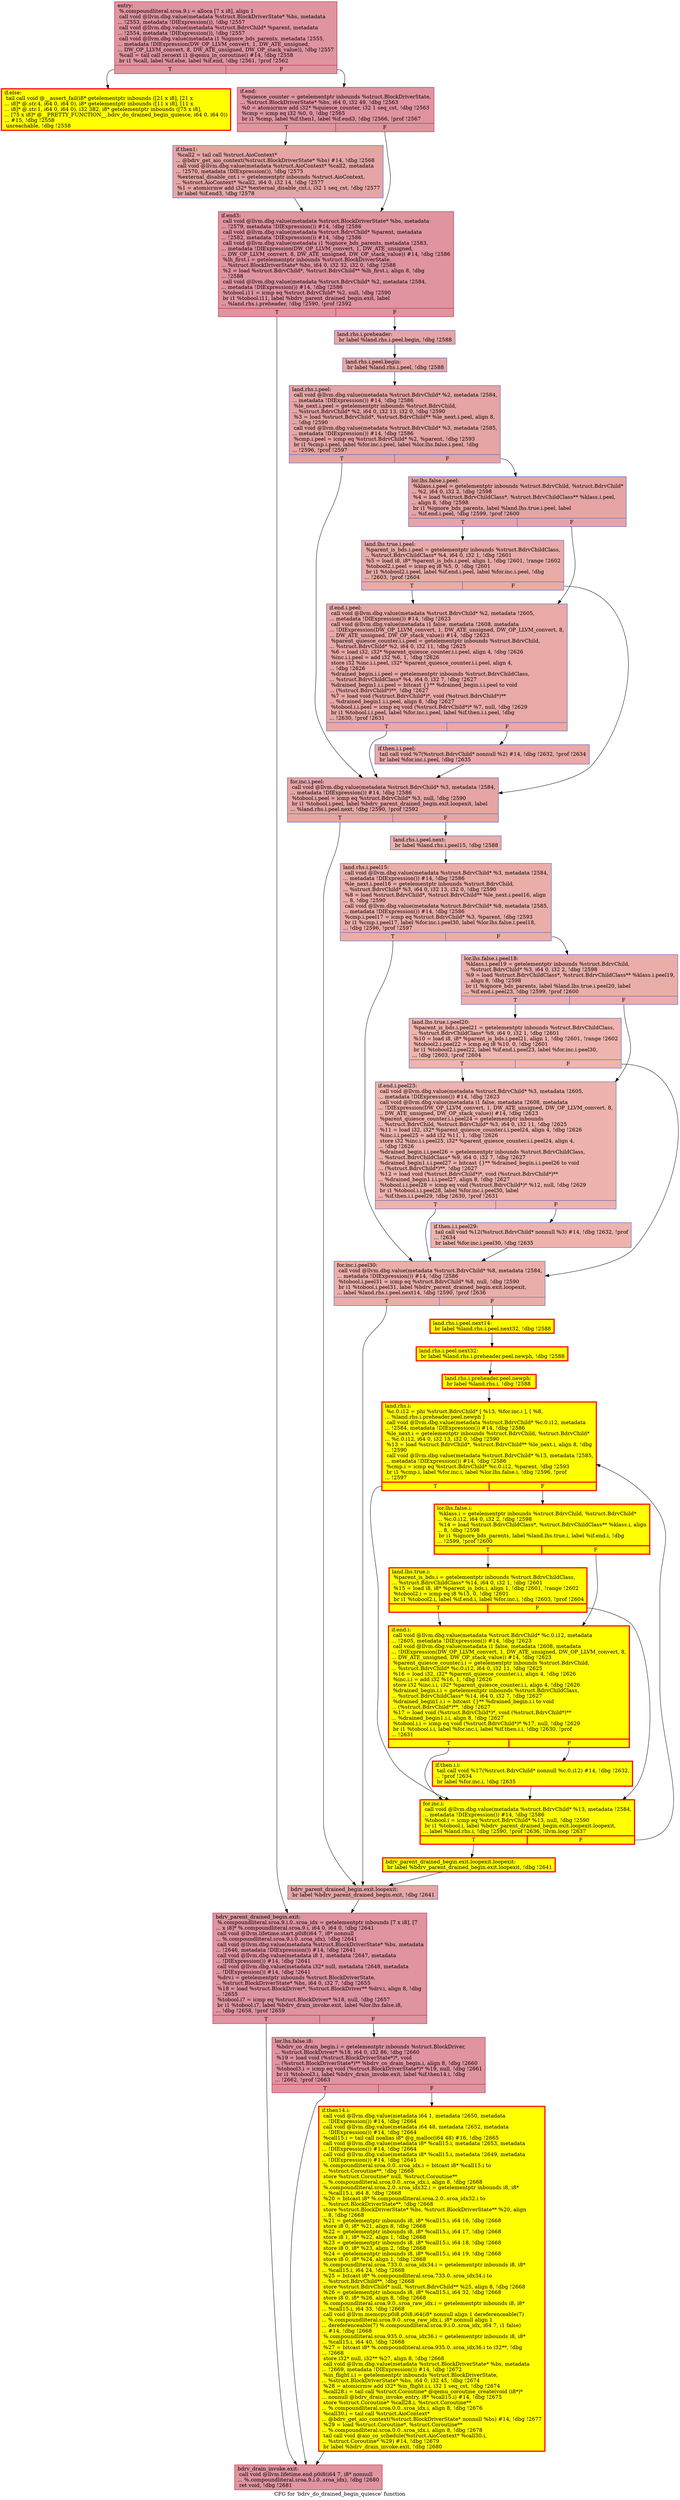 digraph "CFG for 'bdrv_do_drained_begin_quiesce' function" {
	label="CFG for 'bdrv_do_drained_begin_quiesce' function";

	Node0x55cda42c41b0 [shape=record,color="#b70d28ff", style=filled, fillcolor="#b70d2870",label="{entry:\l  %.compoundliteral.sroa.9.i = alloca [7 x i8], align 1\l  call void @llvm.dbg.value(metadata %struct.BlockDriverState* %bs, metadata\l... !2553, metadata !DIExpression()), !dbg !2557\l  call void @llvm.dbg.value(metadata %struct.BdrvChild* %parent, metadata\l... !2554, metadata !DIExpression()), !dbg !2557\l  call void @llvm.dbg.value(metadata i1 %ignore_bds_parents, metadata !2555,\l... metadata !DIExpression(DW_OP_LLVM_convert, 1, DW_ATE_unsigned,\l... DW_OP_LLVM_convert, 8, DW_ATE_unsigned, DW_OP_stack_value)), !dbg !2557\l  %call = tail call zeroext i1 @qemu_in_coroutine() #14, !dbg !2558\l  br i1 %call, label %if.else, label %if.end, !dbg !2561, !prof !2562\l|{<s0>T|<s1>F}}"];
	Node0x55cda42c41b0:s0 -> Node0x55cda42c33e0;
	Node0x55cda42c41b0:s1 -> Node0x55cda42c3370;
	Node0x55cda42c33e0 [shape=record,penwidth=3.0, style="filled", color="red", fillcolor="yellow",label="{if.else:                                          \l  tail call void @__assert_fail(i8* getelementptr inbounds ([21 x i8], [21 x\l... i8]* @.str.4, i64 0, i64 0), i8* getelementptr inbounds ([11 x i8], [11 x\l... i8]* @.str.1, i64 0, i64 0), i32 382, i8* getelementptr inbounds ([75 x i8],\l... [75 x i8]* @__PRETTY_FUNCTION__.bdrv_do_drained_begin_quiesce, i64 0, i64 0))\l... #15, !dbg !2558\l  unreachable, !dbg !2558\l}"];
	Node0x55cda42c3370 [shape=record,color="#b70d28ff", style=filled, fillcolor="#b70d2870",label="{if.end:                                           \l  %quiesce_counter = getelementptr inbounds %struct.BlockDriverState,\l... %struct.BlockDriverState* %bs, i64 0, i32 49, !dbg !2563\l  %0 = atomicrmw add i32* %quiesce_counter, i32 1 seq_cst, !dbg !2563\l  %cmp = icmp eq i32 %0, 0, !dbg !2565\l  br i1 %cmp, label %if.then1, label %if.end3, !dbg !2566, !prof !2567\l|{<s0>T|<s1>F}}"];
	Node0x55cda42c3370:s0 -> Node0x55cda42c3d10;
	Node0x55cda42c3370:s1 -> Node0x55cda42c3710;
	Node0x55cda42c3d10 [shape=record,color="#3d50c3ff", style=filled, fillcolor="#c5333470",label="{if.then1:                                         \l  %call2 = tail call %struct.AioContext*\l... @bdrv_get_aio_context(%struct.BlockDriverState* %bs) #14, !dbg !2568\l  call void @llvm.dbg.value(metadata %struct.AioContext* %call2, metadata\l... !2570, metadata !DIExpression()), !dbg !2575\l  %external_disable_cnt.i = getelementptr inbounds %struct.AioContext,\l... %struct.AioContext* %call2, i64 0, i32 14, !dbg !2577\l  %1 = atomicrmw add i32* %external_disable_cnt.i, i32 1 seq_cst, !dbg !2577\l  br label %if.end3, !dbg !2578\l}"];
	Node0x55cda42c3d10 -> Node0x55cda42c3710;
	Node0x55cda42c3710 [shape=record,color="#b70d28ff", style=filled, fillcolor="#b70d2870",label="{if.end3:                                          \l  call void @llvm.dbg.value(metadata %struct.BlockDriverState* %bs, metadata\l... !2579, metadata !DIExpression()) #14, !dbg !2586\l  call void @llvm.dbg.value(metadata %struct.BdrvChild* %parent, metadata\l... !2582, metadata !DIExpression()) #14, !dbg !2586\l  call void @llvm.dbg.value(metadata i1 %ignore_bds_parents, metadata !2583,\l... metadata !DIExpression(DW_OP_LLVM_convert, 1, DW_ATE_unsigned,\l... DW_OP_LLVM_convert, 8, DW_ATE_unsigned, DW_OP_stack_value)) #14, !dbg !2586\l  %lh_first.i = getelementptr inbounds %struct.BlockDriverState,\l... %struct.BlockDriverState* %bs, i64 0, i32 32, i32 0, !dbg !2588\l  %2 = load %struct.BdrvChild*, %struct.BdrvChild** %lh_first.i, align 8, !dbg\l... !2588\l  call void @llvm.dbg.value(metadata %struct.BdrvChild* %2, metadata !2584,\l... metadata !DIExpression()) #14, !dbg !2586\l  %tobool.i11 = icmp eq %struct.BdrvChild* %2, null, !dbg !2590\l  br i1 %tobool.i11, label %bdrv_parent_drained_begin.exit, label\l... %land.rhs.i.preheader, !dbg !2590, !prof !2592\l|{<s0>T|<s1>F}}"];
	Node0x55cda42c3710:s0 -> Node0x55cda4657fc0;
	Node0x55cda42c3710:s1 -> Node0x55cda47b8330;
	Node0x55cda47b8330 [shape=record,color="#3d50c3ff", style=filled, fillcolor="#c5333470",label="{land.rhs.i.preheader:                             \l  br label %land.rhs.i.peel.begin, !dbg !2588\l}"];
	Node0x55cda47b8330 -> Node0x55cda46e2480;
	Node0x55cda46e2480 [shape=record,color="#3d50c3ff", style=filled, fillcolor="#c5333470",label="{land.rhs.i.peel.begin:                            \l  br label %land.rhs.i.peel, !dbg !2588\l}"];
	Node0x55cda46e2480 -> Node0x55cda44ba110;
	Node0x55cda44ba110 [shape=record,color="#3d50c3ff", style=filled, fillcolor="#c5333470",label="{land.rhs.i.peel:                                  \l  call void @llvm.dbg.value(metadata %struct.BdrvChild* %2, metadata !2584,\l... metadata !DIExpression()) #14, !dbg !2586\l  %le_next.i.peel = getelementptr inbounds %struct.BdrvChild,\l... %struct.BdrvChild* %2, i64 0, i32 13, i32 0, !dbg !2590\l  %3 = load %struct.BdrvChild*, %struct.BdrvChild** %le_next.i.peel, align 8,\l... !dbg !2590\l  call void @llvm.dbg.value(metadata %struct.BdrvChild* %3, metadata !2585,\l... metadata !DIExpression()) #14, !dbg !2586\l  %cmp.i.peel = icmp eq %struct.BdrvChild* %2, %parent, !dbg !2593\l  br i1 %cmp.i.peel, label %for.inc.i.peel, label %lor.lhs.false.i.peel, !dbg\l... !2596, !prof !2597\l|{<s0>T|<s1>F}}"];
	Node0x55cda44ba110:s0 -> Node0x55cda455e830;
	Node0x55cda44ba110:s1 -> Node0x55cda4406410;
	Node0x55cda4406410 [shape=record,color="#3d50c3ff", style=filled, fillcolor="#c5333470",label="{lor.lhs.false.i.peel:                             \l  %klass.i.peel = getelementptr inbounds %struct.BdrvChild, %struct.BdrvChild*\l... %2, i64 0, i32 2, !dbg !2598\l  %4 = load %struct.BdrvChildClass*, %struct.BdrvChildClass** %klass.i.peel,\l... align 8, !dbg !2598\l  br i1 %ignore_bds_parents, label %land.lhs.true.i.peel, label\l... %if.end.i.peel, !dbg !2599, !prof !2600\l|{<s0>T|<s1>F}}"];
	Node0x55cda4406410:s0 -> Node0x55cda455ae90;
	Node0x55cda4406410:s1 -> Node0x55cda45f24a0;
	Node0x55cda455ae90 [shape=record,color="#3d50c3ff", style=filled, fillcolor="#cc403a70",label="{land.lhs.true.i.peel:                             \l  %parent_is_bds.i.peel = getelementptr inbounds %struct.BdrvChildClass,\l... %struct.BdrvChildClass* %4, i64 0, i32 1, !dbg !2601\l  %5 = load i8, i8* %parent_is_bds.i.peel, align 1, !dbg !2601, !range !2602\l  %tobool2.i.peel = icmp eq i8 %5, 0, !dbg !2601\l  br i1 %tobool2.i.peel, label %if.end.i.peel, label %for.inc.i.peel, !dbg\l... !2603, !prof !2604\l|{<s0>T|<s1>F}}"];
	Node0x55cda455ae90:s0 -> Node0x55cda45f24a0;
	Node0x55cda455ae90:s1 -> Node0x55cda455e830;
	Node0x55cda45f24a0 [shape=record,color="#3d50c3ff", style=filled, fillcolor="#ca3b3770",label="{if.end.i.peel:                                    \l  call void @llvm.dbg.value(metadata %struct.BdrvChild* %2, metadata !2605,\l... metadata !DIExpression()) #14, !dbg !2623\l  call void @llvm.dbg.value(metadata i1 false, metadata !2608, metadata\l... !DIExpression(DW_OP_LLVM_convert, 1, DW_ATE_unsigned, DW_OP_LLVM_convert, 8,\l... DW_ATE_unsigned, DW_OP_stack_value)) #14, !dbg !2623\l  %parent_quiesce_counter.i.i.peel = getelementptr inbounds %struct.BdrvChild,\l... %struct.BdrvChild* %2, i64 0, i32 11, !dbg !2625\l  %6 = load i32, i32* %parent_quiesce_counter.i.i.peel, align 4, !dbg !2626\l  %inc.i.i.peel = add i32 %6, 1, !dbg !2626\l  store i32 %inc.i.i.peel, i32* %parent_quiesce_counter.i.i.peel, align 4,\l... !dbg !2626\l  %drained_begin.i.i.peel = getelementptr inbounds %struct.BdrvChildClass,\l... %struct.BdrvChildClass* %4, i64 0, i32 7, !dbg !2627\l  %drained_begin1.i.i.peel = bitcast \{\}** %drained_begin.i.i.peel to void\l... (%struct.BdrvChild*)**, !dbg !2627\l  %7 = load void (%struct.BdrvChild*)*, void (%struct.BdrvChild*)**\l... %drained_begin1.i.i.peel, align 8, !dbg !2627\l  %tobool.i.i.peel = icmp eq void (%struct.BdrvChild*)* %7, null, !dbg !2629\l  br i1 %tobool.i.i.peel, label %for.inc.i.peel, label %if.then.i.i.peel, !dbg\l... !2630, !prof !2631\l|{<s0>T|<s1>F}}"];
	Node0x55cda45f24a0:s0 -> Node0x55cda455e830;
	Node0x55cda45f24a0:s1 -> Node0x55cda451df30;
	Node0x55cda451df30 [shape=record,color="#3d50c3ff", style=filled, fillcolor="#ca3b3770",label="{if.then.i.i.peel:                                 \l  tail call void %7(%struct.BdrvChild* nonnull %2) #14, !dbg !2632, !prof !2634\l  br label %for.inc.i.peel, !dbg !2635\l}"];
	Node0x55cda451df30 -> Node0x55cda455e830;
	Node0x55cda455e830 [shape=record,color="#3d50c3ff", style=filled, fillcolor="#c5333470",label="{for.inc.i.peel:                                   \l  call void @llvm.dbg.value(metadata %struct.BdrvChild* %3, metadata !2584,\l... metadata !DIExpression()) #14, !dbg !2586\l  %tobool.i.peel = icmp eq %struct.BdrvChild* %3, null, !dbg !2590\l  br i1 %tobool.i.peel, label %bdrv_parent_drained_begin.exit.loopexit, label\l... %land.rhs.i.peel.next, !dbg !2590, !prof !2592\l|{<s0>T|<s1>F}}"];
	Node0x55cda455e830:s0 -> Node0x55cda4422d00;
	Node0x55cda455e830:s1 -> Node0x55cda44878c0;
	Node0x55cda44878c0 [shape=record,color="#3d50c3ff", style=filled, fillcolor="#d0473d70",label="{land.rhs.i.peel.next:                             \l  br label %land.rhs.i.peel15, !dbg !2588\l}"];
	Node0x55cda44878c0 -> Node0x55cda46d3540;
	Node0x55cda46d3540 [shape=record,color="#3d50c3ff", style=filled, fillcolor="#d0473d70",label="{land.rhs.i.peel15:                                \l  call void @llvm.dbg.value(metadata %struct.BdrvChild* %3, metadata !2584,\l... metadata !DIExpression()) #14, !dbg !2586\l  %le_next.i.peel16 = getelementptr inbounds %struct.BdrvChild,\l... %struct.BdrvChild* %3, i64 0, i32 13, i32 0, !dbg !2590\l  %8 = load %struct.BdrvChild*, %struct.BdrvChild** %le_next.i.peel16, align\l... 8, !dbg !2590\l  call void @llvm.dbg.value(metadata %struct.BdrvChild* %8, metadata !2585,\l... metadata !DIExpression()) #14, !dbg !2586\l  %cmp.i.peel17 = icmp eq %struct.BdrvChild* %3, %parent, !dbg !2593\l  br i1 %cmp.i.peel17, label %for.inc.i.peel30, label %lor.lhs.false.i.peel18,\l... !dbg !2596, !prof !2597\l|{<s0>T|<s1>F}}"];
	Node0x55cda46d3540:s0 -> Node0x55cda4659910;
	Node0x55cda46d3540:s1 -> Node0x55cda4547550;
	Node0x55cda4547550 [shape=record,color="#3d50c3ff", style=filled, fillcolor="#d0473d70",label="{lor.lhs.false.i.peel18:                           \l  %klass.i.peel19 = getelementptr inbounds %struct.BdrvChild,\l... %struct.BdrvChild* %3, i64 0, i32 2, !dbg !2598\l  %9 = load %struct.BdrvChildClass*, %struct.BdrvChildClass** %klass.i.peel19,\l... align 8, !dbg !2598\l  br i1 %ignore_bds_parents, label %land.lhs.true.i.peel20, label\l... %if.end.i.peel23, !dbg !2599, !prof !2600\l|{<s0>T|<s1>F}}"];
	Node0x55cda4547550:s0 -> Node0x55cda44f33b0;
	Node0x55cda4547550:s1 -> Node0x55cda44058c0;
	Node0x55cda44f33b0 [shape=record,color="#3d50c3ff", style=filled, fillcolor="#d8564670",label="{land.lhs.true.i.peel20:                           \l  %parent_is_bds.i.peel21 = getelementptr inbounds %struct.BdrvChildClass,\l... %struct.BdrvChildClass* %9, i64 0, i32 1, !dbg !2601\l  %10 = load i8, i8* %parent_is_bds.i.peel21, align 1, !dbg !2601, !range !2602\l  %tobool2.i.peel22 = icmp eq i8 %10, 0, !dbg !2601\l  br i1 %tobool2.i.peel22, label %if.end.i.peel23, label %for.inc.i.peel30,\l... !dbg !2603, !prof !2604\l|{<s0>T|<s1>F}}"];
	Node0x55cda44f33b0:s0 -> Node0x55cda44058c0;
	Node0x55cda44f33b0:s1 -> Node0x55cda4659910;
	Node0x55cda44058c0 [shape=record,color="#3d50c3ff", style=filled, fillcolor="#d6524470",label="{if.end.i.peel23:                                  \l  call void @llvm.dbg.value(metadata %struct.BdrvChild* %3, metadata !2605,\l... metadata !DIExpression()) #14, !dbg !2623\l  call void @llvm.dbg.value(metadata i1 false, metadata !2608, metadata\l... !DIExpression(DW_OP_LLVM_convert, 1, DW_ATE_unsigned, DW_OP_LLVM_convert, 8,\l... DW_ATE_unsigned, DW_OP_stack_value)) #14, !dbg !2623\l  %parent_quiesce_counter.i.i.peel24 = getelementptr inbounds\l... %struct.BdrvChild, %struct.BdrvChild* %3, i64 0, i32 11, !dbg !2625\l  %11 = load i32, i32* %parent_quiesce_counter.i.i.peel24, align 4, !dbg !2626\l  %inc.i.i.peel25 = add i32 %11, 1, !dbg !2626\l  store i32 %inc.i.i.peel25, i32* %parent_quiesce_counter.i.i.peel24, align 4,\l... !dbg !2626\l  %drained_begin.i.i.peel26 = getelementptr inbounds %struct.BdrvChildClass,\l... %struct.BdrvChildClass* %9, i64 0, i32 7, !dbg !2627\l  %drained_begin1.i.i.peel27 = bitcast \{\}** %drained_begin.i.i.peel26 to void\l... (%struct.BdrvChild*)**, !dbg !2627\l  %12 = load void (%struct.BdrvChild*)*, void (%struct.BdrvChild*)**\l... %drained_begin1.i.i.peel27, align 8, !dbg !2627\l  %tobool.i.i.peel28 = icmp eq void (%struct.BdrvChild*)* %12, null, !dbg !2629\l  br i1 %tobool.i.i.peel28, label %for.inc.i.peel30, label\l... %if.then.i.i.peel29, !dbg !2630, !prof !2631\l|{<s0>T|<s1>F}}"];
	Node0x55cda44058c0:s0 -> Node0x55cda4659910;
	Node0x55cda44058c0:s1 -> Node0x55cda45511e0;
	Node0x55cda45511e0 [shape=record,color="#3d50c3ff", style=filled, fillcolor="#d6524470",label="{if.then.i.i.peel29:                               \l  tail call void %12(%struct.BdrvChild* nonnull %3) #14, !dbg !2632, !prof\l... !2634\l  br label %for.inc.i.peel30, !dbg !2635\l}"];
	Node0x55cda45511e0 -> Node0x55cda4659910;
	Node0x55cda4659910 [shape=record,color="#3d50c3ff", style=filled, fillcolor="#d0473d70",label="{for.inc.i.peel30:                                 \l  call void @llvm.dbg.value(metadata %struct.BdrvChild* %8, metadata !2584,\l... metadata !DIExpression()) #14, !dbg !2586\l  %tobool.i.peel31 = icmp eq %struct.BdrvChild* %8, null, !dbg !2590\l  br i1 %tobool.i.peel31, label %bdrv_parent_drained_begin.exit.loopexit,\l... label %land.rhs.i.peel.next14, !dbg !2590, !prof !2636\l|{<s0>T|<s1>F}}"];
	Node0x55cda4659910:s0 -> Node0x55cda4422d00;
	Node0x55cda4659910:s1 -> Node0x55cda43c2600;
	Node0x55cda43c2600 [shape=record,penwidth=3.0, style="filled", color="red", fillcolor="yellow",label="{land.rhs.i.peel.next14:                           \l  br label %land.rhs.i.peel.next32, !dbg !2588\l}"];
	Node0x55cda43c2600 -> Node0x55cda45d9aa0;
	Node0x55cda45d9aa0 [shape=record,penwidth=3.0, style="filled", color="red", fillcolor="yellow",label="{land.rhs.i.peel.next32:                           \l  br label %land.rhs.i.preheader.peel.newph, !dbg !2588\l}"];
	Node0x55cda45d9aa0 -> Node0x55cda4595e30;
	Node0x55cda4595e30 [shape=record,penwidth=3.0, style="filled", color="red", fillcolor="yellow",label="{land.rhs.i.preheader.peel.newph:                  \l  br label %land.rhs.i, !dbg !2588\l}"];
	Node0x55cda4595e30 -> Node0x55cda45aca60;
	Node0x55cda45aca60 [shape=record,penwidth=3.0, style="filled", color="red", fillcolor="yellow",label="{land.rhs.i:                                       \l  %c.0.i12 = phi %struct.BdrvChild* [ %13, %for.inc.i ], [ %8,\l... %land.rhs.i.preheader.peel.newph ]\l  call void @llvm.dbg.value(metadata %struct.BdrvChild* %c.0.i12, metadata\l... !2584, metadata !DIExpression()) #14, !dbg !2586\l  %le_next.i = getelementptr inbounds %struct.BdrvChild, %struct.BdrvChild*\l... %c.0.i12, i64 0, i32 13, i32 0, !dbg !2590\l  %13 = load %struct.BdrvChild*, %struct.BdrvChild** %le_next.i, align 8, !dbg\l... !2590\l  call void @llvm.dbg.value(metadata %struct.BdrvChild* %13, metadata !2585,\l... metadata !DIExpression()) #14, !dbg !2586\l  %cmp.i = icmp eq %struct.BdrvChild* %c.0.i12, %parent, !dbg !2593\l  br i1 %cmp.i, label %for.inc.i, label %lor.lhs.false.i, !dbg !2596, !prof\l... !2597\l|{<s0>T|<s1>F}}"];
	Node0x55cda45aca60:s0 -> Node0x55cda4718f20;
	Node0x55cda45aca60:s1 -> Node0x55cda42a9f00;
	Node0x55cda42a9f00 [shape=record,penwidth=3.0, style="filled", color="red", fillcolor="yellow",label="{lor.lhs.false.i:                                  \l  %klass.i = getelementptr inbounds %struct.BdrvChild, %struct.BdrvChild*\l... %c.0.i12, i64 0, i32 2, !dbg !2598\l  %14 = load %struct.BdrvChildClass*, %struct.BdrvChildClass** %klass.i, align\l... 8, !dbg !2598\l  br i1 %ignore_bds_parents, label %land.lhs.true.i, label %if.end.i, !dbg\l... !2599, !prof !2600\l|{<s0>T|<s1>F}}"];
	Node0x55cda42a9f00:s0 -> Node0x55cda43899f0;
	Node0x55cda42a9f00:s1 -> Node0x55cda44d6600;
	Node0x55cda43899f0 [shape=record,penwidth=3.0, style="filled", color="red", fillcolor="yellow",label="{land.lhs.true.i:                                  \l  %parent_is_bds.i = getelementptr inbounds %struct.BdrvChildClass,\l... %struct.BdrvChildClass* %14, i64 0, i32 1, !dbg !2601\l  %15 = load i8, i8* %parent_is_bds.i, align 1, !dbg !2601, !range !2602\l  %tobool2.i = icmp eq i8 %15, 0, !dbg !2601\l  br i1 %tobool2.i, label %if.end.i, label %for.inc.i, !dbg !2603, !prof !2604\l|{<s0>T|<s1>F}}"];
	Node0x55cda43899f0:s0 -> Node0x55cda44d6600;
	Node0x55cda43899f0:s1 -> Node0x55cda4718f20;
	Node0x55cda44d6600 [shape=record,penwidth=3.0, style="filled", color="red", fillcolor="yellow",label="{if.end.i:                                         \l  call void @llvm.dbg.value(metadata %struct.BdrvChild* %c.0.i12, metadata\l... !2605, metadata !DIExpression()) #14, !dbg !2623\l  call void @llvm.dbg.value(metadata i1 false, metadata !2608, metadata\l... !DIExpression(DW_OP_LLVM_convert, 1, DW_ATE_unsigned, DW_OP_LLVM_convert, 8,\l... DW_ATE_unsigned, DW_OP_stack_value)) #14, !dbg !2623\l  %parent_quiesce_counter.i.i = getelementptr inbounds %struct.BdrvChild,\l... %struct.BdrvChild* %c.0.i12, i64 0, i32 11, !dbg !2625\l  %16 = load i32, i32* %parent_quiesce_counter.i.i, align 4, !dbg !2626\l  %inc.i.i = add i32 %16, 1, !dbg !2626\l  store i32 %inc.i.i, i32* %parent_quiesce_counter.i.i, align 4, !dbg !2626\l  %drained_begin.i.i = getelementptr inbounds %struct.BdrvChildClass,\l... %struct.BdrvChildClass* %14, i64 0, i32 7, !dbg !2627\l  %drained_begin1.i.i = bitcast \{\}** %drained_begin.i.i to void\l... (%struct.BdrvChild*)**, !dbg !2627\l  %17 = load void (%struct.BdrvChild*)*, void (%struct.BdrvChild*)**\l... %drained_begin1.i.i, align 8, !dbg !2627\l  %tobool.i.i = icmp eq void (%struct.BdrvChild*)* %17, null, !dbg !2629\l  br i1 %tobool.i.i, label %for.inc.i, label %if.then.i.i, !dbg !2630, !prof\l... !2631\l|{<s0>T|<s1>F}}"];
	Node0x55cda44d6600:s0 -> Node0x55cda4718f20;
	Node0x55cda44d6600:s1 -> Node0x55cda41d9ef0;
	Node0x55cda41d9ef0 [shape=record,penwidth=3.0, style="filled", color="red", fillcolor="yellow",label="{if.then.i.i:                                      \l  tail call void %17(%struct.BdrvChild* nonnull %c.0.i12) #14, !dbg !2632,\l... !prof !2634\l  br label %for.inc.i, !dbg !2635\l}"];
	Node0x55cda41d9ef0 -> Node0x55cda4718f20;
	Node0x55cda4718f20 [shape=record,penwidth=3.0, style="filled", color="red", fillcolor="yellow",label="{for.inc.i:                                        \l  call void @llvm.dbg.value(metadata %struct.BdrvChild* %13, metadata !2584,\l... metadata !DIExpression()) #14, !dbg !2586\l  %tobool.i = icmp eq %struct.BdrvChild* %13, null, !dbg !2590\l  br i1 %tobool.i, label %bdrv_parent_drained_begin.exit.loopexit.loopexit,\l... label %land.rhs.i, !dbg !2590, !prof !2636, !llvm.loop !2637\l|{<s0>T|<s1>F}}"];
	Node0x55cda4718f20:s0 -> Node0x55cda4613450;
	Node0x55cda4718f20:s1 -> Node0x55cda45aca60;
	Node0x55cda4613450 [shape=record,penwidth=3.0, style="filled", color="red", fillcolor="yellow",label="{bdrv_parent_drained_begin.exit.loopexit.loopexit: \l  br label %bdrv_parent_drained_begin.exit.loopexit, !dbg !2641\l}"];
	Node0x55cda4613450 -> Node0x55cda4422d00;
	Node0x55cda4422d00 [shape=record,color="#3d50c3ff", style=filled, fillcolor="#c5333470",label="{bdrv_parent_drained_begin.exit.loopexit:          \l  br label %bdrv_parent_drained_begin.exit, !dbg !2641\l}"];
	Node0x55cda4422d00 -> Node0x55cda4657fc0;
	Node0x55cda4657fc0 [shape=record,color="#b70d28ff", style=filled, fillcolor="#b70d2870",label="{bdrv_parent_drained_begin.exit:                   \l  %.compoundliteral.sroa.9.i.0..sroa_idx = getelementptr inbounds [7 x i8], [7\l... x i8]* %.compoundliteral.sroa.9.i, i64 0, i64 0, !dbg !2641\l  call void @llvm.lifetime.start.p0i8(i64 7, i8* nonnull\l... %.compoundliteral.sroa.9.i.0..sroa_idx), !dbg !2641\l  call void @llvm.dbg.value(metadata %struct.BlockDriverState* %bs, metadata\l... !2646, metadata !DIExpression()) #14, !dbg !2641\l  call void @llvm.dbg.value(metadata i8 1, metadata !2647, metadata\l... !DIExpression()) #14, !dbg !2641\l  call void @llvm.dbg.value(metadata i32* null, metadata !2648, metadata\l... !DIExpression()) #14, !dbg !2641\l  %drv.i = getelementptr inbounds %struct.BlockDriverState,\l... %struct.BlockDriverState* %bs, i64 0, i32 7, !dbg !2655\l  %18 = load %struct.BlockDriver*, %struct.BlockDriver** %drv.i, align 8, !dbg\l... !2655\l  %tobool.i7 = icmp eq %struct.BlockDriver* %18, null, !dbg !2657\l  br i1 %tobool.i7, label %bdrv_drain_invoke.exit, label %lor.lhs.false.i8,\l... !dbg !2658, !prof !2659\l|{<s0>T|<s1>F}}"];
	Node0x55cda4657fc0:s0 -> Node0x55cda45e2ec0;
	Node0x55cda4657fc0:s1 -> Node0x55cda42dad20;
	Node0x55cda42dad20 [shape=record,color="#b70d28ff", style=filled, fillcolor="#b70d2870",label="{lor.lhs.false.i8:                                 \l  %bdrv_co_drain_begin.i = getelementptr inbounds %struct.BlockDriver,\l... %struct.BlockDriver* %18, i64 0, i32 86, !dbg !2660\l  %19 = load void (%struct.BlockDriverState*)*, void\l... (%struct.BlockDriverState*)** %bdrv_co_drain_begin.i, align 8, !dbg !2660\l  %tobool3.i = icmp eq void (%struct.BlockDriverState*)* %19, null, !dbg !2661\l  br i1 %tobool3.i, label %bdrv_drain_invoke.exit, label %if.then14.i, !dbg\l... !2662, !prof !2663\l|{<s0>T|<s1>F}}"];
	Node0x55cda42dad20:s0 -> Node0x55cda45e2ec0;
	Node0x55cda42dad20:s1 -> Node0x55cda443ac30;
	Node0x55cda443ac30 [shape=record,penwidth=3.0, style="filled", color="red", fillcolor="yellow",label="{if.then14.i:                                      \l  call void @llvm.dbg.value(metadata i64 1, metadata !2650, metadata\l... !DIExpression()) #14, !dbg !2664\l  call void @llvm.dbg.value(metadata i64 48, metadata !2652, metadata\l... !DIExpression()) #14, !dbg !2664\l  %call15.i = tail call noalias i8* @g_malloc(i64 48) #16, !dbg !2665\l  call void @llvm.dbg.value(metadata i8* %call15.i, metadata !2653, metadata\l... !DIExpression()) #14, !dbg !2664\l  call void @llvm.dbg.value(metadata i8* %call15.i, metadata !2649, metadata\l... !DIExpression()) #14, !dbg !2641\l  %.compoundliteral.sroa.0.0..sroa_idx.i = bitcast i8* %call15.i to\l... %struct.Coroutine**, !dbg !2668\l  store %struct.Coroutine* null, %struct.Coroutine**\l... %.compoundliteral.sroa.0.0..sroa_idx.i, align 8, !dbg !2668\l  %.compoundliteral.sroa.2.0..sroa_idx32.i = getelementptr inbounds i8, i8*\l... %call15.i, i64 8, !dbg !2668\l  %20 = bitcast i8* %.compoundliteral.sroa.2.0..sroa_idx32.i to\l... %struct.BlockDriverState**, !dbg !2668\l  store %struct.BlockDriverState* %bs, %struct.BlockDriverState** %20, align\l... 8, !dbg !2668\l  %21 = getelementptr inbounds i8, i8* %call15.i, i64 16, !dbg !2668\l  store i8 0, i8* %21, align 8, !dbg !2668\l  %22 = getelementptr inbounds i8, i8* %call15.i, i64 17, !dbg !2668\l  store i8 1, i8* %22, align 1, !dbg !2668\l  %23 = getelementptr inbounds i8, i8* %call15.i, i64 18, !dbg !2668\l  store i8 0, i8* %23, align 2, !dbg !2668\l  %24 = getelementptr inbounds i8, i8* %call15.i, i64 19, !dbg !2668\l  store i8 0, i8* %24, align 1, !dbg !2668\l  %.compoundliteral.sroa.733.0..sroa_idx34.i = getelementptr inbounds i8, i8*\l... %call15.i, i64 24, !dbg !2668\l  %25 = bitcast i8* %.compoundliteral.sroa.733.0..sroa_idx34.i to\l... %struct.BdrvChild**, !dbg !2668\l  store %struct.BdrvChild* null, %struct.BdrvChild** %25, align 8, !dbg !2668\l  %26 = getelementptr inbounds i8, i8* %call15.i, i64 32, !dbg !2668\l  store i8 0, i8* %26, align 8, !dbg !2668\l  %.compoundliteral.sroa.9.0..sroa_raw_idx.i = getelementptr inbounds i8, i8*\l... %call15.i, i64 33, !dbg !2668\l  call void @llvm.memcpy.p0i8.p0i8.i64(i8* nonnull align 1 dereferenceable(7)\l... %.compoundliteral.sroa.9.0..sroa_raw_idx.i, i8* nonnull align 1\l... dereferenceable(7) %.compoundliteral.sroa.9.i.0..sroa_idx, i64 7, i1 false)\l... #14, !dbg !2668\l  %.compoundliteral.sroa.935.0..sroa_idx36.i = getelementptr inbounds i8, i8*\l... %call15.i, i64 40, !dbg !2668\l  %27 = bitcast i8* %.compoundliteral.sroa.935.0..sroa_idx36.i to i32**, !dbg\l... !2668\l  store i32* null, i32** %27, align 8, !dbg !2668\l  call void @llvm.dbg.value(metadata %struct.BlockDriverState* %bs, metadata\l... !2669, metadata !DIExpression()) #14, !dbg !2672\l  %in_flight.i.i = getelementptr inbounds %struct.BlockDriverState,\l... %struct.BlockDriverState* %bs, i64 0, i32 45, !dbg !2674\l  %28 = atomicrmw add i32* %in_flight.i.i, i32 1 seq_cst, !dbg !2674\l  %call28.i = tail call %struct.Coroutine* @qemu_coroutine_create(void (i8*)*\l... nonnull @bdrv_drain_invoke_entry, i8* %call15.i) #14, !dbg !2675\l  store %struct.Coroutine* %call28.i, %struct.Coroutine**\l... %.compoundliteral.sroa.0.0..sroa_idx.i, align 8, !dbg !2676\l  %call30.i = tail call %struct.AioContext*\l... @bdrv_get_aio_context(%struct.BlockDriverState* nonnull %bs) #14, !dbg !2677\l  %29 = load %struct.Coroutine*, %struct.Coroutine**\l... %.compoundliteral.sroa.0.0..sroa_idx.i, align 8, !dbg !2678\l  tail call void @aio_co_schedule(%struct.AioContext* %call30.i,\l... %struct.Coroutine* %29) #14, !dbg !2679\l  br label %bdrv_drain_invoke.exit, !dbg !2680\l}"];
	Node0x55cda443ac30 -> Node0x55cda45e2ec0;
	Node0x55cda45e2ec0 [shape=record,color="#b70d28ff", style=filled, fillcolor="#b70d2870",label="{bdrv_drain_invoke.exit:                           \l  call void @llvm.lifetime.end.p0i8(i64 7, i8* nonnull\l... %.compoundliteral.sroa.9.i.0..sroa_idx), !dbg !2680\l  ret void, !dbg !2681\l}"];
}
